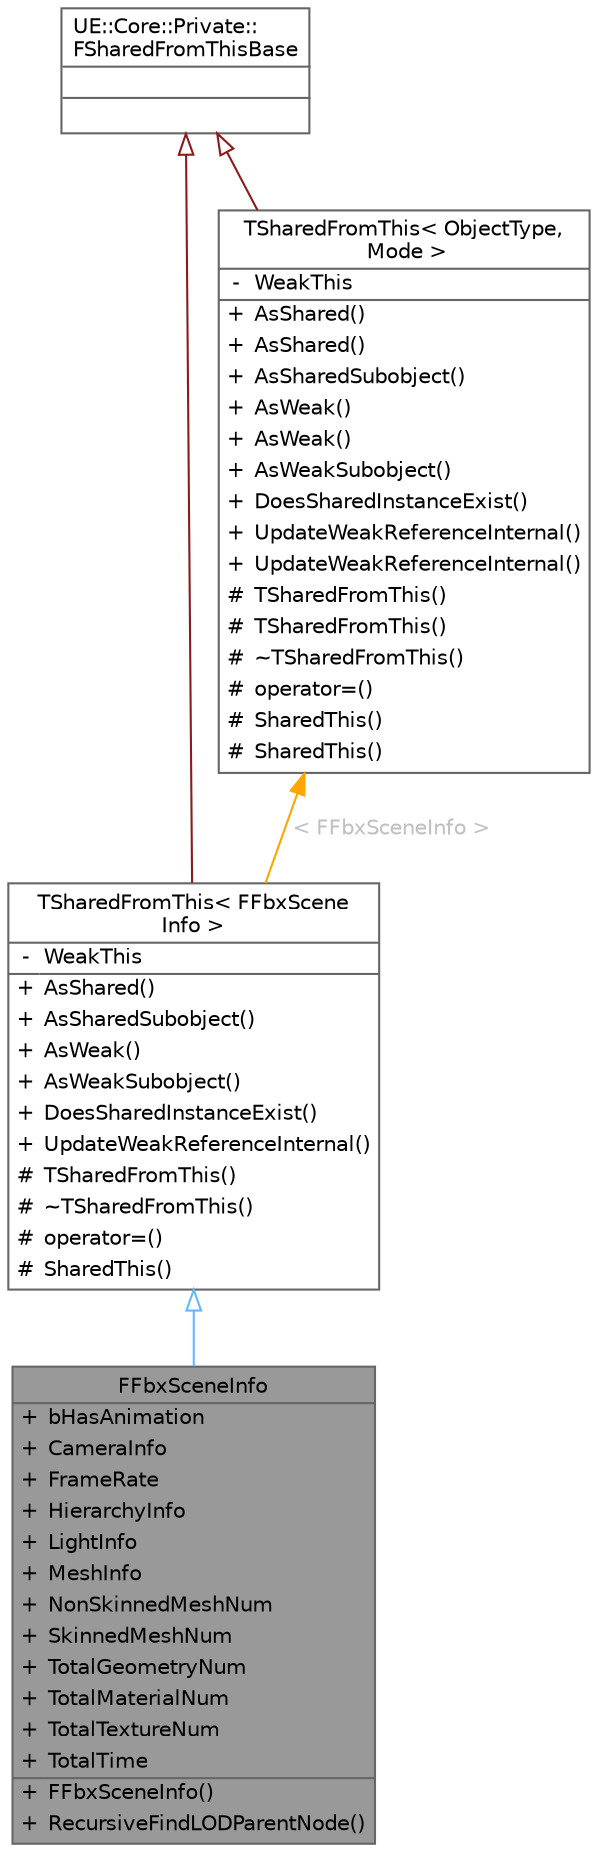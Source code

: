 digraph "FFbxSceneInfo"
{
 // INTERACTIVE_SVG=YES
 // LATEX_PDF_SIZE
  bgcolor="transparent";
  edge [fontname=Helvetica,fontsize=10,labelfontname=Helvetica,labelfontsize=10];
  node [fontname=Helvetica,fontsize=10,shape=box,height=0.2,width=0.4];
  Node1 [id="Node000001",shape=plain,label=<<TABLE CELLBORDER="0" BORDER="1"><TR><TD COLSPAN="2" CELLPADDING="1" CELLSPACING="0">FFbxSceneInfo</TD></TR>
<HR/>
<TR><TD VALIGN="top" CELLPADDING="1" CELLSPACING="0">+</TD><TD VALIGN="top" ALIGN="LEFT" CELLPADDING="1" CELLSPACING="0">bHasAnimation<BR ALIGN="LEFT"/></TD></TR>
<TR><TD VALIGN="top" CELLPADDING="1" CELLSPACING="0">+</TD><TD VALIGN="top" ALIGN="LEFT" CELLPADDING="1" CELLSPACING="0">CameraInfo<BR ALIGN="LEFT"/></TD></TR>
<TR><TD VALIGN="top" CELLPADDING="1" CELLSPACING="0">+</TD><TD VALIGN="top" ALIGN="LEFT" CELLPADDING="1" CELLSPACING="0">FrameRate<BR ALIGN="LEFT"/></TD></TR>
<TR><TD VALIGN="top" CELLPADDING="1" CELLSPACING="0">+</TD><TD VALIGN="top" ALIGN="LEFT" CELLPADDING="1" CELLSPACING="0">HierarchyInfo<BR ALIGN="LEFT"/></TD></TR>
<TR><TD VALIGN="top" CELLPADDING="1" CELLSPACING="0">+</TD><TD VALIGN="top" ALIGN="LEFT" CELLPADDING="1" CELLSPACING="0">LightInfo<BR ALIGN="LEFT"/></TD></TR>
<TR><TD VALIGN="top" CELLPADDING="1" CELLSPACING="0">+</TD><TD VALIGN="top" ALIGN="LEFT" CELLPADDING="1" CELLSPACING="0">MeshInfo<BR ALIGN="LEFT"/></TD></TR>
<TR><TD VALIGN="top" CELLPADDING="1" CELLSPACING="0">+</TD><TD VALIGN="top" ALIGN="LEFT" CELLPADDING="1" CELLSPACING="0">NonSkinnedMeshNum<BR ALIGN="LEFT"/></TD></TR>
<TR><TD VALIGN="top" CELLPADDING="1" CELLSPACING="0">+</TD><TD VALIGN="top" ALIGN="LEFT" CELLPADDING="1" CELLSPACING="0">SkinnedMeshNum<BR ALIGN="LEFT"/></TD></TR>
<TR><TD VALIGN="top" CELLPADDING="1" CELLSPACING="0">+</TD><TD VALIGN="top" ALIGN="LEFT" CELLPADDING="1" CELLSPACING="0">TotalGeometryNum<BR ALIGN="LEFT"/></TD></TR>
<TR><TD VALIGN="top" CELLPADDING="1" CELLSPACING="0">+</TD><TD VALIGN="top" ALIGN="LEFT" CELLPADDING="1" CELLSPACING="0">TotalMaterialNum<BR ALIGN="LEFT"/></TD></TR>
<TR><TD VALIGN="top" CELLPADDING="1" CELLSPACING="0">+</TD><TD VALIGN="top" ALIGN="LEFT" CELLPADDING="1" CELLSPACING="0">TotalTextureNum<BR ALIGN="LEFT"/></TD></TR>
<TR><TD VALIGN="top" CELLPADDING="1" CELLSPACING="0">+</TD><TD VALIGN="top" ALIGN="LEFT" CELLPADDING="1" CELLSPACING="0">TotalTime<BR ALIGN="LEFT"/></TD></TR>
<HR/>
<TR><TD VALIGN="top" CELLPADDING="1" CELLSPACING="0">+</TD><TD VALIGN="top" ALIGN="LEFT" CELLPADDING="1" CELLSPACING="0">FFbxSceneInfo()<BR ALIGN="LEFT"/></TD></TR>
<TR><TD VALIGN="top" CELLPADDING="1" CELLSPACING="0">+</TD><TD VALIGN="top" ALIGN="LEFT" CELLPADDING="1" CELLSPACING="0">RecursiveFindLODParentNode()<BR ALIGN="LEFT"/></TD></TR>
</TABLE>>
,height=0.2,width=0.4,color="gray40", fillcolor="grey60", style="filled", fontcolor="black",tooltip=" "];
  Node2 -> Node1 [id="edge1_Node000001_Node000002",dir="back",color="steelblue1",style="solid",tooltip=" ",arrowtail="onormal"];
  Node2 [id="Node000002",shape=plain,label=<<TABLE CELLBORDER="0" BORDER="1"><TR><TD COLSPAN="2" CELLPADDING="1" CELLSPACING="0">TSharedFromThis&lt; FFbxScene<BR ALIGN="LEFT"/>Info &gt;</TD></TR>
<HR/>
<TR><TD VALIGN="top" CELLPADDING="1" CELLSPACING="0">-</TD><TD VALIGN="top" ALIGN="LEFT" CELLPADDING="1" CELLSPACING="0">WeakThis<BR ALIGN="LEFT"/></TD></TR>
<HR/>
<TR><TD VALIGN="top" CELLPADDING="1" CELLSPACING="0">+</TD><TD VALIGN="top" ALIGN="LEFT" CELLPADDING="1" CELLSPACING="0">AsShared()<BR ALIGN="LEFT"/></TD></TR>
<TR><TD VALIGN="top" CELLPADDING="1" CELLSPACING="0">+</TD><TD VALIGN="top" ALIGN="LEFT" CELLPADDING="1" CELLSPACING="0">AsSharedSubobject()<BR ALIGN="LEFT"/></TD></TR>
<TR><TD VALIGN="top" CELLPADDING="1" CELLSPACING="0">+</TD><TD VALIGN="top" ALIGN="LEFT" CELLPADDING="1" CELLSPACING="0">AsWeak()<BR ALIGN="LEFT"/></TD></TR>
<TR><TD VALIGN="top" CELLPADDING="1" CELLSPACING="0">+</TD><TD VALIGN="top" ALIGN="LEFT" CELLPADDING="1" CELLSPACING="0">AsWeakSubobject()<BR ALIGN="LEFT"/></TD></TR>
<TR><TD VALIGN="top" CELLPADDING="1" CELLSPACING="0">+</TD><TD VALIGN="top" ALIGN="LEFT" CELLPADDING="1" CELLSPACING="0">DoesSharedInstanceExist()<BR ALIGN="LEFT"/></TD></TR>
<TR><TD VALIGN="top" CELLPADDING="1" CELLSPACING="0">+</TD><TD VALIGN="top" ALIGN="LEFT" CELLPADDING="1" CELLSPACING="0">UpdateWeakReferenceInternal()<BR ALIGN="LEFT"/></TD></TR>
<TR><TD VALIGN="top" CELLPADDING="1" CELLSPACING="0">#</TD><TD VALIGN="top" ALIGN="LEFT" CELLPADDING="1" CELLSPACING="0">TSharedFromThis()<BR ALIGN="LEFT"/></TD></TR>
<TR><TD VALIGN="top" CELLPADDING="1" CELLSPACING="0">#</TD><TD VALIGN="top" ALIGN="LEFT" CELLPADDING="1" CELLSPACING="0">~TSharedFromThis()<BR ALIGN="LEFT"/></TD></TR>
<TR><TD VALIGN="top" CELLPADDING="1" CELLSPACING="0">#</TD><TD VALIGN="top" ALIGN="LEFT" CELLPADDING="1" CELLSPACING="0">operator=()<BR ALIGN="LEFT"/></TD></TR>
<TR><TD VALIGN="top" CELLPADDING="1" CELLSPACING="0">#</TD><TD VALIGN="top" ALIGN="LEFT" CELLPADDING="1" CELLSPACING="0">SharedThis()<BR ALIGN="LEFT"/></TD></TR>
</TABLE>>
,height=0.2,width=0.4,color="gray40", fillcolor="white", style="filled",URL="$db/d15/classTSharedFromThis.html",tooltip=" "];
  Node3 -> Node2 [id="edge2_Node000002_Node000003",dir="back",color="firebrick4",style="solid",tooltip=" ",arrowtail="onormal"];
  Node3 [id="Node000003",shape=plain,label=<<TABLE CELLBORDER="0" BORDER="1"><TR><TD COLSPAN="2" CELLPADDING="1" CELLSPACING="0">UE::Core::Private::<BR ALIGN="LEFT"/>FSharedFromThisBase</TD></TR>
<HR/>
<TR><TD COLSPAN="2" CELLPADDING="1" CELLSPACING="0">&nbsp;</TD></TR>
<HR/>
<TR><TD COLSPAN="2" CELLPADDING="1" CELLSPACING="0">&nbsp;</TD></TR>
</TABLE>>
,height=0.2,width=0.4,color="gray40", fillcolor="white", style="filled",URL="$d5/de5/structUE_1_1Core_1_1Private_1_1FSharedFromThisBase.html",tooltip=" "];
  Node4 -> Node2 [id="edge3_Node000002_Node000004",dir="back",color="orange",style="solid",tooltip=" ",label=<<TABLE CELLBORDER="0" BORDER="0"><TR><TD VALIGN="top" ALIGN="LEFT" CELLPADDING="1" CELLSPACING="0">&lt; FFbxSceneInfo &gt;</TD></TR>
</TABLE>> ,fontcolor="grey" ];
  Node4 [id="Node000004",shape=plain,label=<<TABLE CELLBORDER="0" BORDER="1"><TR><TD COLSPAN="2" CELLPADDING="1" CELLSPACING="0">TSharedFromThis&lt; ObjectType,<BR ALIGN="LEFT"/> Mode &gt;</TD></TR>
<HR/>
<TR><TD VALIGN="top" CELLPADDING="1" CELLSPACING="0">-</TD><TD VALIGN="top" ALIGN="LEFT" CELLPADDING="1" CELLSPACING="0">WeakThis<BR ALIGN="LEFT"/></TD></TR>
<HR/>
<TR><TD VALIGN="top" CELLPADDING="1" CELLSPACING="0">+</TD><TD VALIGN="top" ALIGN="LEFT" CELLPADDING="1" CELLSPACING="0">AsShared()<BR ALIGN="LEFT"/></TD></TR>
<TR><TD VALIGN="top" CELLPADDING="1" CELLSPACING="0">+</TD><TD VALIGN="top" ALIGN="LEFT" CELLPADDING="1" CELLSPACING="0">AsShared()<BR ALIGN="LEFT"/></TD></TR>
<TR><TD VALIGN="top" CELLPADDING="1" CELLSPACING="0">+</TD><TD VALIGN="top" ALIGN="LEFT" CELLPADDING="1" CELLSPACING="0">AsSharedSubobject()<BR ALIGN="LEFT"/></TD></TR>
<TR><TD VALIGN="top" CELLPADDING="1" CELLSPACING="0">+</TD><TD VALIGN="top" ALIGN="LEFT" CELLPADDING="1" CELLSPACING="0">AsWeak()<BR ALIGN="LEFT"/></TD></TR>
<TR><TD VALIGN="top" CELLPADDING="1" CELLSPACING="0">+</TD><TD VALIGN="top" ALIGN="LEFT" CELLPADDING="1" CELLSPACING="0">AsWeak()<BR ALIGN="LEFT"/></TD></TR>
<TR><TD VALIGN="top" CELLPADDING="1" CELLSPACING="0">+</TD><TD VALIGN="top" ALIGN="LEFT" CELLPADDING="1" CELLSPACING="0">AsWeakSubobject()<BR ALIGN="LEFT"/></TD></TR>
<TR><TD VALIGN="top" CELLPADDING="1" CELLSPACING="0">+</TD><TD VALIGN="top" ALIGN="LEFT" CELLPADDING="1" CELLSPACING="0">DoesSharedInstanceExist()<BR ALIGN="LEFT"/></TD></TR>
<TR><TD VALIGN="top" CELLPADDING="1" CELLSPACING="0">+</TD><TD VALIGN="top" ALIGN="LEFT" CELLPADDING="1" CELLSPACING="0">UpdateWeakReferenceInternal()<BR ALIGN="LEFT"/></TD></TR>
<TR><TD VALIGN="top" CELLPADDING="1" CELLSPACING="0">+</TD><TD VALIGN="top" ALIGN="LEFT" CELLPADDING="1" CELLSPACING="0">UpdateWeakReferenceInternal()<BR ALIGN="LEFT"/></TD></TR>
<TR><TD VALIGN="top" CELLPADDING="1" CELLSPACING="0">#</TD><TD VALIGN="top" ALIGN="LEFT" CELLPADDING="1" CELLSPACING="0">TSharedFromThis()<BR ALIGN="LEFT"/></TD></TR>
<TR><TD VALIGN="top" CELLPADDING="1" CELLSPACING="0">#</TD><TD VALIGN="top" ALIGN="LEFT" CELLPADDING="1" CELLSPACING="0">TSharedFromThis()<BR ALIGN="LEFT"/></TD></TR>
<TR><TD VALIGN="top" CELLPADDING="1" CELLSPACING="0">#</TD><TD VALIGN="top" ALIGN="LEFT" CELLPADDING="1" CELLSPACING="0">~TSharedFromThis()<BR ALIGN="LEFT"/></TD></TR>
<TR><TD VALIGN="top" CELLPADDING="1" CELLSPACING="0">#</TD><TD VALIGN="top" ALIGN="LEFT" CELLPADDING="1" CELLSPACING="0">operator=()<BR ALIGN="LEFT"/></TD></TR>
<TR><TD VALIGN="top" CELLPADDING="1" CELLSPACING="0">#</TD><TD VALIGN="top" ALIGN="LEFT" CELLPADDING="1" CELLSPACING="0">SharedThis()<BR ALIGN="LEFT"/></TD></TR>
<TR><TD VALIGN="top" CELLPADDING="1" CELLSPACING="0">#</TD><TD VALIGN="top" ALIGN="LEFT" CELLPADDING="1" CELLSPACING="0">SharedThis()<BR ALIGN="LEFT"/></TD></TR>
</TABLE>>
,height=0.2,width=0.4,color="gray40", fillcolor="white", style="filled",URL="$db/d15/classTSharedFromThis.html",tooltip="Derive your class from TSharedFromThis to enable access to a TSharedRef directly from an object insta..."];
  Node3 -> Node4 [id="edge4_Node000004_Node000003",dir="back",color="firebrick4",style="solid",tooltip=" ",arrowtail="onormal"];
}
